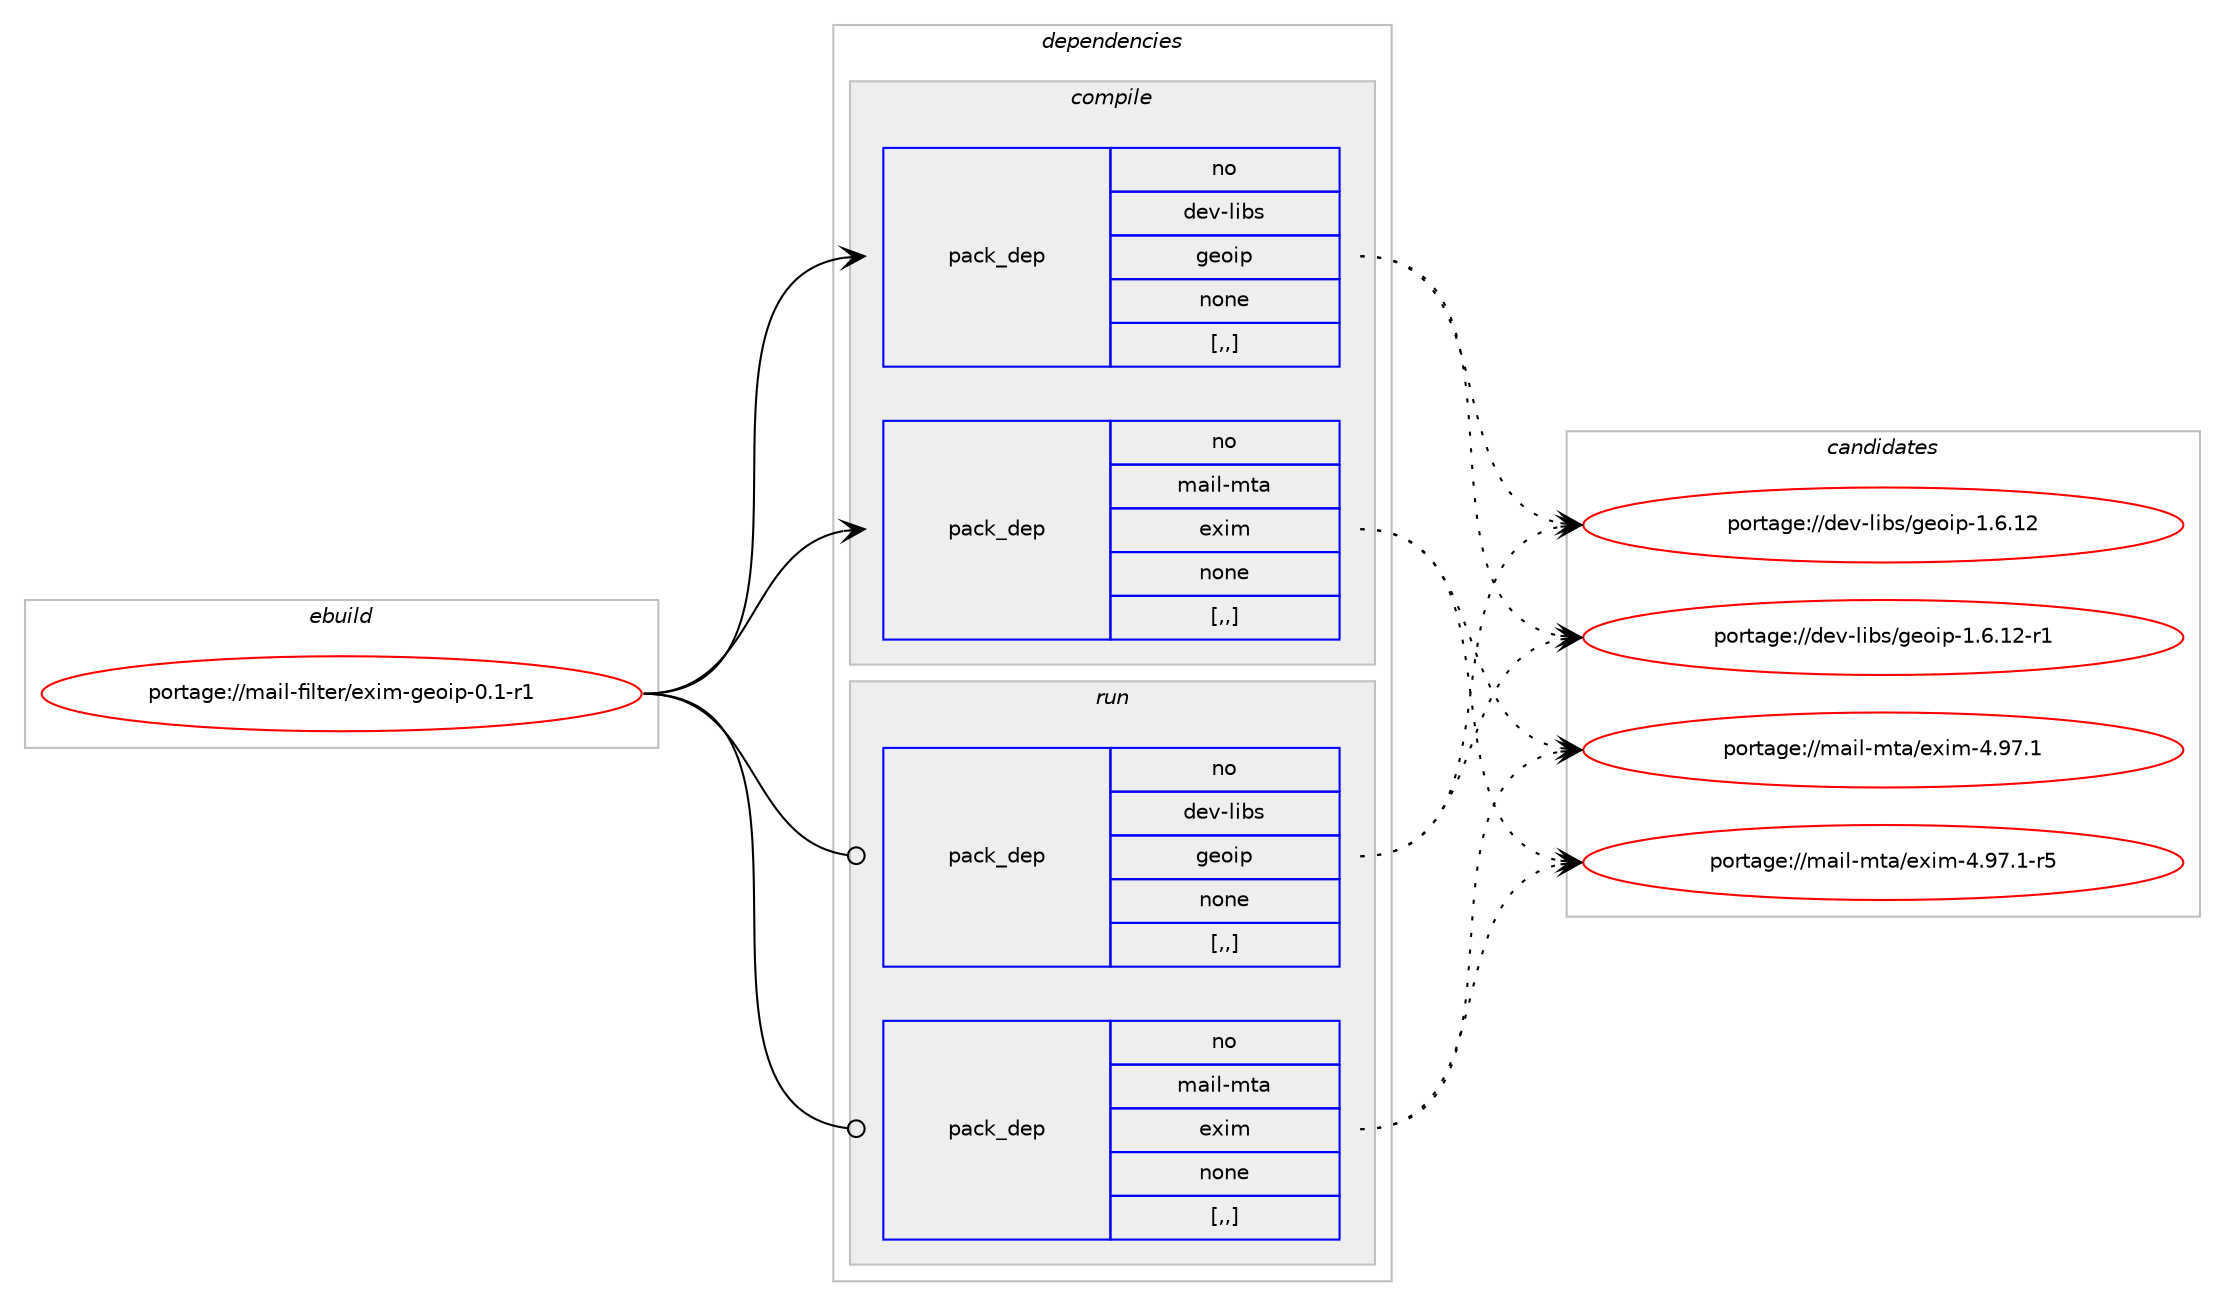 digraph prolog {

# *************
# Graph options
# *************

newrank=true;
concentrate=true;
compound=true;
graph [rankdir=LR,fontname=Helvetica,fontsize=10,ranksep=1.5];#, ranksep=2.5, nodesep=0.2];
edge  [arrowhead=vee];
node  [fontname=Helvetica,fontsize=10];

# **********
# The ebuild
# **********

subgraph cluster_leftcol {
color=gray;
rank=same;
label=<<i>ebuild</i>>;
id [label="portage://mail-filter/exim-geoip-0.1-r1", color=red, width=4, href="../mail-filter/exim-geoip-0.1-r1.svg"];
}

# ****************
# The dependencies
# ****************

subgraph cluster_midcol {
color=gray;
label=<<i>dependencies</i>>;
subgraph cluster_compile {
fillcolor="#eeeeee";
style=filled;
label=<<i>compile</i>>;
subgraph pack201633 {
dependency272314 [label=<<TABLE BORDER="0" CELLBORDER="1" CELLSPACING="0" CELLPADDING="4" WIDTH="220"><TR><TD ROWSPAN="6" CELLPADDING="30">pack_dep</TD></TR><TR><TD WIDTH="110">no</TD></TR><TR><TD>dev-libs</TD></TR><TR><TD>geoip</TD></TR><TR><TD>none</TD></TR><TR><TD>[,,]</TD></TR></TABLE>>, shape=none, color=blue];
}
id:e -> dependency272314:w [weight=20,style="solid",arrowhead="vee"];
subgraph pack201634 {
dependency272315 [label=<<TABLE BORDER="0" CELLBORDER="1" CELLSPACING="0" CELLPADDING="4" WIDTH="220"><TR><TD ROWSPAN="6" CELLPADDING="30">pack_dep</TD></TR><TR><TD WIDTH="110">no</TD></TR><TR><TD>mail-mta</TD></TR><TR><TD>exim</TD></TR><TR><TD>none</TD></TR><TR><TD>[,,]</TD></TR></TABLE>>, shape=none, color=blue];
}
id:e -> dependency272315:w [weight=20,style="solid",arrowhead="vee"];
}
subgraph cluster_compileandrun {
fillcolor="#eeeeee";
style=filled;
label=<<i>compile and run</i>>;
}
subgraph cluster_run {
fillcolor="#eeeeee";
style=filled;
label=<<i>run</i>>;
subgraph pack201635 {
dependency272316 [label=<<TABLE BORDER="0" CELLBORDER="1" CELLSPACING="0" CELLPADDING="4" WIDTH="220"><TR><TD ROWSPAN="6" CELLPADDING="30">pack_dep</TD></TR><TR><TD WIDTH="110">no</TD></TR><TR><TD>dev-libs</TD></TR><TR><TD>geoip</TD></TR><TR><TD>none</TD></TR><TR><TD>[,,]</TD></TR></TABLE>>, shape=none, color=blue];
}
id:e -> dependency272316:w [weight=20,style="solid",arrowhead="odot"];
subgraph pack201636 {
dependency272317 [label=<<TABLE BORDER="0" CELLBORDER="1" CELLSPACING="0" CELLPADDING="4" WIDTH="220"><TR><TD ROWSPAN="6" CELLPADDING="30">pack_dep</TD></TR><TR><TD WIDTH="110">no</TD></TR><TR><TD>mail-mta</TD></TR><TR><TD>exim</TD></TR><TR><TD>none</TD></TR><TR><TD>[,,]</TD></TR></TABLE>>, shape=none, color=blue];
}
id:e -> dependency272317:w [weight=20,style="solid",arrowhead="odot"];
}
}

# **************
# The candidates
# **************

subgraph cluster_choices {
rank=same;
color=gray;
label=<<i>candidates</i>>;

subgraph choice201633 {
color=black;
nodesep=1;
choice10010111845108105981154710310111110511245494654464950 [label="portage://dev-libs/geoip-1.6.12", color=red, width=4,href="../dev-libs/geoip-1.6.12.svg"];
choice100101118451081059811547103101111105112454946544649504511449 [label="portage://dev-libs/geoip-1.6.12-r1", color=red, width=4,href="../dev-libs/geoip-1.6.12-r1.svg"];
dependency272314:e -> choice10010111845108105981154710310111110511245494654464950:w [style=dotted,weight="100"];
dependency272314:e -> choice100101118451081059811547103101111105112454946544649504511449:w [style=dotted,weight="100"];
}
subgraph choice201634 {
color=black;
nodesep=1;
choice1099710510845109116974710112010510945524657554649 [label="portage://mail-mta/exim-4.97.1", color=red, width=4,href="../mail-mta/exim-4.97.1.svg"];
choice10997105108451091169747101120105109455246575546494511453 [label="portage://mail-mta/exim-4.97.1-r5", color=red, width=4,href="../mail-mta/exim-4.97.1-r5.svg"];
dependency272315:e -> choice1099710510845109116974710112010510945524657554649:w [style=dotted,weight="100"];
dependency272315:e -> choice10997105108451091169747101120105109455246575546494511453:w [style=dotted,weight="100"];
}
subgraph choice201635 {
color=black;
nodesep=1;
choice10010111845108105981154710310111110511245494654464950 [label="portage://dev-libs/geoip-1.6.12", color=red, width=4,href="../dev-libs/geoip-1.6.12.svg"];
choice100101118451081059811547103101111105112454946544649504511449 [label="portage://dev-libs/geoip-1.6.12-r1", color=red, width=4,href="../dev-libs/geoip-1.6.12-r1.svg"];
dependency272316:e -> choice10010111845108105981154710310111110511245494654464950:w [style=dotted,weight="100"];
dependency272316:e -> choice100101118451081059811547103101111105112454946544649504511449:w [style=dotted,weight="100"];
}
subgraph choice201636 {
color=black;
nodesep=1;
choice1099710510845109116974710112010510945524657554649 [label="portage://mail-mta/exim-4.97.1", color=red, width=4,href="../mail-mta/exim-4.97.1.svg"];
choice10997105108451091169747101120105109455246575546494511453 [label="portage://mail-mta/exim-4.97.1-r5", color=red, width=4,href="../mail-mta/exim-4.97.1-r5.svg"];
dependency272317:e -> choice1099710510845109116974710112010510945524657554649:w [style=dotted,weight="100"];
dependency272317:e -> choice10997105108451091169747101120105109455246575546494511453:w [style=dotted,weight="100"];
}
}

}
